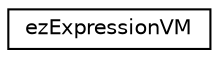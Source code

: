 digraph "Graphical Class Hierarchy"
{
 // LATEX_PDF_SIZE
  edge [fontname="Helvetica",fontsize="10",labelfontname="Helvetica",labelfontsize="10"];
  node [fontname="Helvetica",fontsize="10",shape=record];
  rankdir="LR";
  Node0 [label="ezExpressionVM",height=0.2,width=0.4,color="black", fillcolor="white", style="filled",URL="$d8/d28/classez_expression_v_m.htm",tooltip=" "];
}
